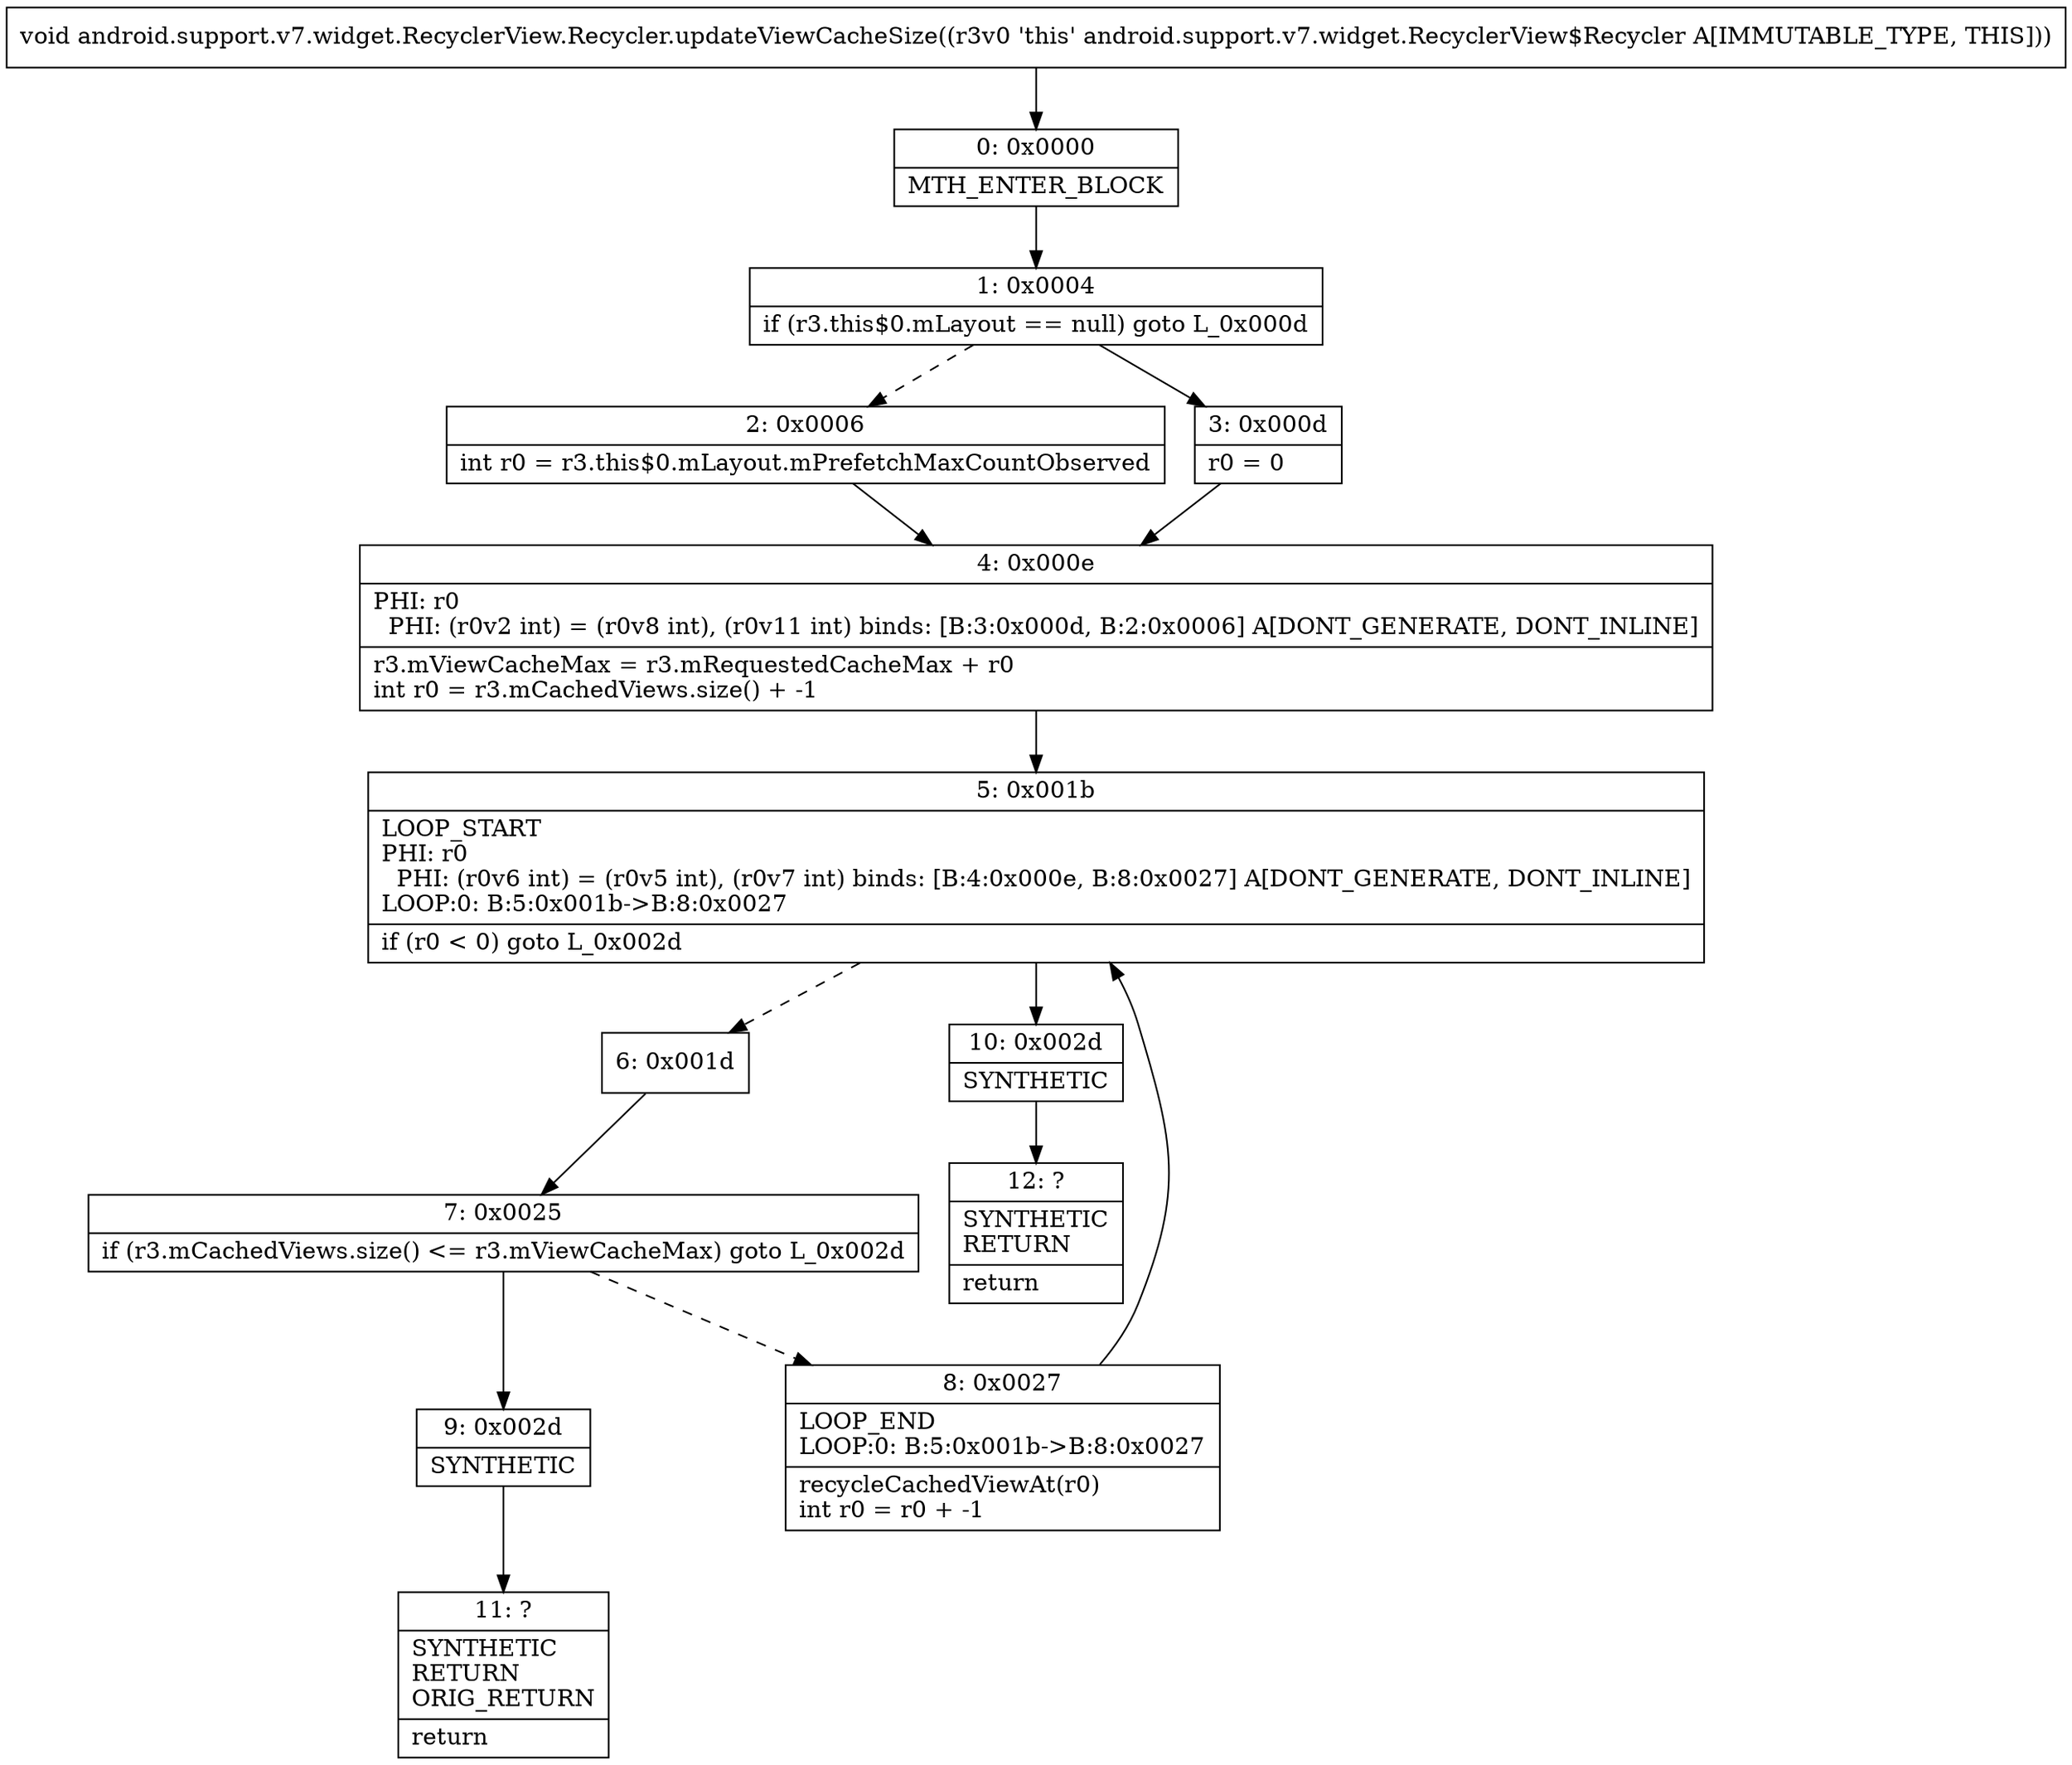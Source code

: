 digraph "CFG forandroid.support.v7.widget.RecyclerView.Recycler.updateViewCacheSize()V" {
Node_0 [shape=record,label="{0\:\ 0x0000|MTH_ENTER_BLOCK\l}"];
Node_1 [shape=record,label="{1\:\ 0x0004|if (r3.this$0.mLayout == null) goto L_0x000d\l}"];
Node_2 [shape=record,label="{2\:\ 0x0006|int r0 = r3.this$0.mLayout.mPrefetchMaxCountObserved\l}"];
Node_3 [shape=record,label="{3\:\ 0x000d|r0 = 0\l}"];
Node_4 [shape=record,label="{4\:\ 0x000e|PHI: r0 \l  PHI: (r0v2 int) = (r0v8 int), (r0v11 int) binds: [B:3:0x000d, B:2:0x0006] A[DONT_GENERATE, DONT_INLINE]\l|r3.mViewCacheMax = r3.mRequestedCacheMax + r0\lint r0 = r3.mCachedViews.size() + \-1\l}"];
Node_5 [shape=record,label="{5\:\ 0x001b|LOOP_START\lPHI: r0 \l  PHI: (r0v6 int) = (r0v5 int), (r0v7 int) binds: [B:4:0x000e, B:8:0x0027] A[DONT_GENERATE, DONT_INLINE]\lLOOP:0: B:5:0x001b\-\>B:8:0x0027\l|if (r0 \< 0) goto L_0x002d\l}"];
Node_6 [shape=record,label="{6\:\ 0x001d}"];
Node_7 [shape=record,label="{7\:\ 0x0025|if (r3.mCachedViews.size() \<= r3.mViewCacheMax) goto L_0x002d\l}"];
Node_8 [shape=record,label="{8\:\ 0x0027|LOOP_END\lLOOP:0: B:5:0x001b\-\>B:8:0x0027\l|recycleCachedViewAt(r0)\lint r0 = r0 + \-1\l}"];
Node_9 [shape=record,label="{9\:\ 0x002d|SYNTHETIC\l}"];
Node_10 [shape=record,label="{10\:\ 0x002d|SYNTHETIC\l}"];
Node_11 [shape=record,label="{11\:\ ?|SYNTHETIC\lRETURN\lORIG_RETURN\l|return\l}"];
Node_12 [shape=record,label="{12\:\ ?|SYNTHETIC\lRETURN\l|return\l}"];
MethodNode[shape=record,label="{void android.support.v7.widget.RecyclerView.Recycler.updateViewCacheSize((r3v0 'this' android.support.v7.widget.RecyclerView$Recycler A[IMMUTABLE_TYPE, THIS])) }"];
MethodNode -> Node_0;
Node_0 -> Node_1;
Node_1 -> Node_2[style=dashed];
Node_1 -> Node_3;
Node_2 -> Node_4;
Node_3 -> Node_4;
Node_4 -> Node_5;
Node_5 -> Node_6[style=dashed];
Node_5 -> Node_10;
Node_6 -> Node_7;
Node_7 -> Node_8[style=dashed];
Node_7 -> Node_9;
Node_8 -> Node_5;
Node_9 -> Node_11;
Node_10 -> Node_12;
}

